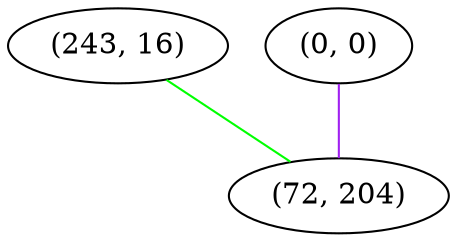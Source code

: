 graph "" {
"(243, 16)";
"(0, 0)";
"(72, 204)";
"(243, 16)" -- "(72, 204)"  [color=green, key=0, weight=2];
"(0, 0)" -- "(72, 204)"  [color=purple, key=0, weight=4];
}
